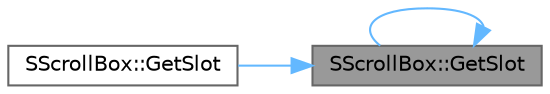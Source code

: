 digraph "SScrollBox::GetSlot"
{
 // INTERACTIVE_SVG=YES
 // LATEX_PDF_SIZE
  bgcolor="transparent";
  edge [fontname=Helvetica,fontsize=10,labelfontname=Helvetica,labelfontsize=10];
  node [fontname=Helvetica,fontsize=10,shape=box,height=0.2,width=0.4];
  rankdir="RL";
  Node1 [id="Node000001",label="SScrollBox::GetSlot",height=0.2,width=0.4,color="gray40", fillcolor="grey60", style="filled", fontcolor="black",tooltip="Returns the slot at the given index."];
  Node1 -> Node2 [id="edge1_Node000001_Node000002",dir="back",color="steelblue1",style="solid",tooltip=" "];
  Node2 [id="Node000002",label="SScrollBox::GetSlot",height=0.2,width=0.4,color="grey40", fillcolor="white", style="filled",URL="$df/d95/classSScrollBox.html#a29be9ea75695fb468fe9fecc37097576",tooltip=" "];
  Node1 -> Node1 [id="edge2_Node000001_Node000001",dir="back",color="steelblue1",style="solid",tooltip=" "];
}
